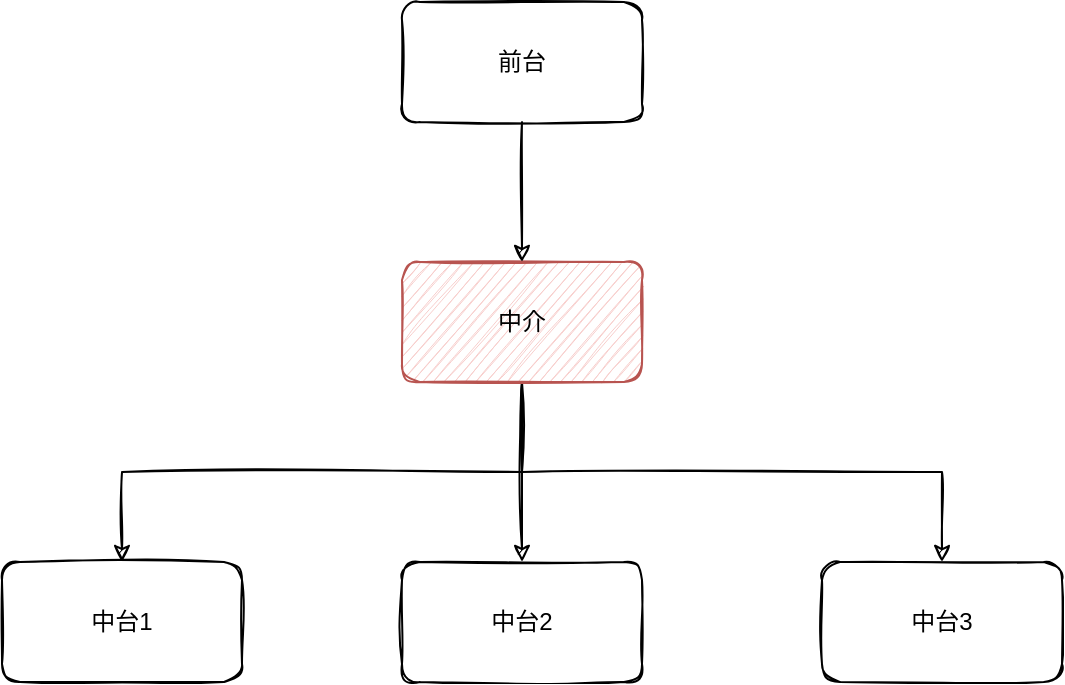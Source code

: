 <mxfile version="14.9.6" type="github">
  <diagram id="0dMApg-XK8nJgOs0maPA" name="Page-1">
    <mxGraphModel dx="1038" dy="579" grid="1" gridSize="10" guides="1" tooltips="1" connect="1" arrows="1" fold="1" page="1" pageScale="1" pageWidth="827" pageHeight="1169" math="0" shadow="0">
      <root>
        <mxCell id="0" />
        <mxCell id="1" parent="0" />
        <mxCell id="LT5VYJJ33Ef8zXuDblJw-7" style="edgeStyle=orthogonalEdgeStyle;rounded=0;sketch=1;orthogonalLoop=1;jettySize=auto;html=1;exitX=0.5;exitY=1;exitDx=0;exitDy=0;" edge="1" parent="1" source="LT5VYJJ33Ef8zXuDblJw-1" target="LT5VYJJ33Ef8zXuDblJw-2">
          <mxGeometry relative="1" as="geometry" />
        </mxCell>
        <mxCell id="LT5VYJJ33Ef8zXuDblJw-8" style="edgeStyle=orthogonalEdgeStyle;rounded=0;sketch=1;orthogonalLoop=1;jettySize=auto;html=1;exitX=0.5;exitY=1;exitDx=0;exitDy=0;" edge="1" parent="1" source="LT5VYJJ33Ef8zXuDblJw-1" target="LT5VYJJ33Ef8zXuDblJw-3">
          <mxGeometry relative="1" as="geometry" />
        </mxCell>
        <mxCell id="LT5VYJJ33Ef8zXuDblJw-9" style="edgeStyle=orthogonalEdgeStyle;rounded=0;sketch=1;orthogonalLoop=1;jettySize=auto;html=1;exitX=0.5;exitY=1;exitDx=0;exitDy=0;" edge="1" parent="1" source="LT5VYJJ33Ef8zXuDblJw-1" target="LT5VYJJ33Ef8zXuDblJw-4">
          <mxGeometry relative="1" as="geometry" />
        </mxCell>
        <mxCell id="LT5VYJJ33Ef8zXuDblJw-1" value="中介" style="rounded=1;whiteSpace=wrap;html=1;sketch=1;fillColor=#f8cecc;strokeColor=#b85450;" vertex="1" parent="1">
          <mxGeometry x="390" y="160" width="120" height="60" as="geometry" />
        </mxCell>
        <mxCell id="LT5VYJJ33Ef8zXuDblJw-2" value="中台1" style="rounded=1;whiteSpace=wrap;html=1;sketch=1;" vertex="1" parent="1">
          <mxGeometry x="190" y="310" width="120" height="60" as="geometry" />
        </mxCell>
        <mxCell id="LT5VYJJ33Ef8zXuDblJw-3" value="中台2" style="rounded=1;whiteSpace=wrap;html=1;sketch=1;" vertex="1" parent="1">
          <mxGeometry x="390" y="310" width="120" height="60" as="geometry" />
        </mxCell>
        <mxCell id="LT5VYJJ33Ef8zXuDblJw-4" value="中台3" style="rounded=1;whiteSpace=wrap;html=1;sketch=1;" vertex="1" parent="1">
          <mxGeometry x="600" y="310" width="120" height="60" as="geometry" />
        </mxCell>
        <mxCell id="LT5VYJJ33Ef8zXuDblJw-6" value="" style="edgeStyle=orthogonalEdgeStyle;rounded=0;sketch=1;orthogonalLoop=1;jettySize=auto;html=1;" edge="1" parent="1" source="LT5VYJJ33Ef8zXuDblJw-5" target="LT5VYJJ33Ef8zXuDblJw-1">
          <mxGeometry relative="1" as="geometry" />
        </mxCell>
        <mxCell id="LT5VYJJ33Ef8zXuDblJw-5" value="前台" style="rounded=1;whiteSpace=wrap;html=1;sketch=1;" vertex="1" parent="1">
          <mxGeometry x="390" y="30" width="120" height="60" as="geometry" />
        </mxCell>
      </root>
    </mxGraphModel>
  </diagram>
</mxfile>
